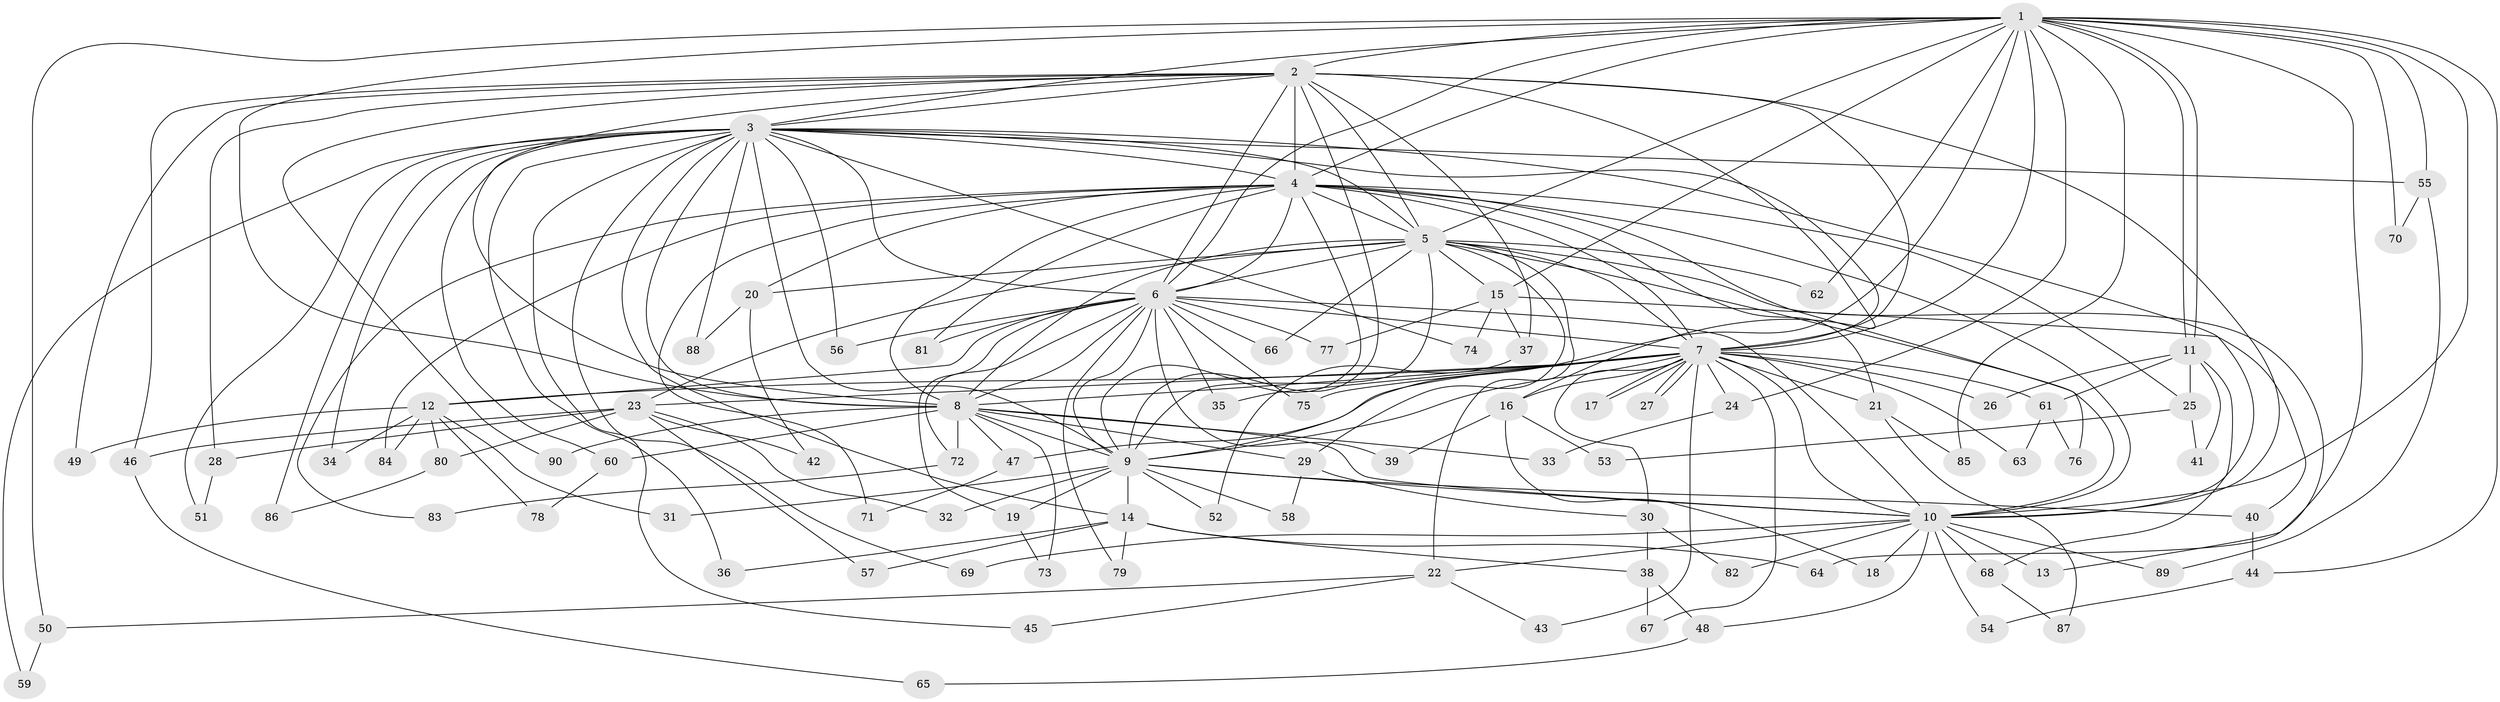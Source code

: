 // coarse degree distribution, {12: 0.022222222222222223, 18: 0.022222222222222223, 2: 0.2222222222222222, 8: 0.044444444444444446, 5: 0.06666666666666667, 3: 0.28888888888888886, 17: 0.044444444444444446, 4: 0.1111111111111111, 15: 0.022222222222222223, 14: 0.044444444444444446, 20: 0.022222222222222223, 1: 0.044444444444444446, 7: 0.022222222222222223, 6: 0.022222222222222223}
// Generated by graph-tools (version 1.1) at 2025/36/03/04/25 23:36:15]
// undirected, 90 vertices, 205 edges
graph export_dot {
  node [color=gray90,style=filled];
  1;
  2;
  3;
  4;
  5;
  6;
  7;
  8;
  9;
  10;
  11;
  12;
  13;
  14;
  15;
  16;
  17;
  18;
  19;
  20;
  21;
  22;
  23;
  24;
  25;
  26;
  27;
  28;
  29;
  30;
  31;
  32;
  33;
  34;
  35;
  36;
  37;
  38;
  39;
  40;
  41;
  42;
  43;
  44;
  45;
  46;
  47;
  48;
  49;
  50;
  51;
  52;
  53;
  54;
  55;
  56;
  57;
  58;
  59;
  60;
  61;
  62;
  63;
  64;
  65;
  66;
  67;
  68;
  69;
  70;
  71;
  72;
  73;
  74;
  75;
  76;
  77;
  78;
  79;
  80;
  81;
  82;
  83;
  84;
  85;
  86;
  87;
  88;
  89;
  90;
  1 -- 2;
  1 -- 3;
  1 -- 4;
  1 -- 5;
  1 -- 6;
  1 -- 7;
  1 -- 8;
  1 -- 9;
  1 -- 10;
  1 -- 11;
  1 -- 11;
  1 -- 15;
  1 -- 24;
  1 -- 44;
  1 -- 50;
  1 -- 55;
  1 -- 62;
  1 -- 64;
  1 -- 70;
  1 -- 85;
  2 -- 3;
  2 -- 4;
  2 -- 5;
  2 -- 6;
  2 -- 7;
  2 -- 8;
  2 -- 9;
  2 -- 10;
  2 -- 16;
  2 -- 28;
  2 -- 37;
  2 -- 46;
  2 -- 49;
  2 -- 90;
  3 -- 4;
  3 -- 5;
  3 -- 6;
  3 -- 7;
  3 -- 8;
  3 -- 9;
  3 -- 10;
  3 -- 14;
  3 -- 34;
  3 -- 36;
  3 -- 45;
  3 -- 51;
  3 -- 55;
  3 -- 56;
  3 -- 59;
  3 -- 60;
  3 -- 69;
  3 -- 74;
  3 -- 86;
  3 -- 88;
  4 -- 5;
  4 -- 6;
  4 -- 7;
  4 -- 8;
  4 -- 9;
  4 -- 10;
  4 -- 20;
  4 -- 21;
  4 -- 25;
  4 -- 71;
  4 -- 76;
  4 -- 81;
  4 -- 83;
  4 -- 84;
  5 -- 6;
  5 -- 7;
  5 -- 8;
  5 -- 9;
  5 -- 10;
  5 -- 13;
  5 -- 15;
  5 -- 20;
  5 -- 22;
  5 -- 23;
  5 -- 29;
  5 -- 62;
  5 -- 66;
  6 -- 7;
  6 -- 8;
  6 -- 9;
  6 -- 10;
  6 -- 12;
  6 -- 19;
  6 -- 35;
  6 -- 39;
  6 -- 56;
  6 -- 66;
  6 -- 72;
  6 -- 75;
  6 -- 77;
  6 -- 79;
  6 -- 81;
  7 -- 8;
  7 -- 9;
  7 -- 10;
  7 -- 12;
  7 -- 16;
  7 -- 17;
  7 -- 17;
  7 -- 21;
  7 -- 23;
  7 -- 24;
  7 -- 26;
  7 -- 27;
  7 -- 27;
  7 -- 30;
  7 -- 35;
  7 -- 43;
  7 -- 47;
  7 -- 61;
  7 -- 63;
  7 -- 67;
  7 -- 75;
  8 -- 9;
  8 -- 10;
  8 -- 29;
  8 -- 33;
  8 -- 47;
  8 -- 60;
  8 -- 72;
  8 -- 73;
  8 -- 90;
  9 -- 10;
  9 -- 14;
  9 -- 19;
  9 -- 31;
  9 -- 32;
  9 -- 40;
  9 -- 52;
  9 -- 58;
  10 -- 13;
  10 -- 18;
  10 -- 22;
  10 -- 48;
  10 -- 54;
  10 -- 68;
  10 -- 69;
  10 -- 82;
  10 -- 89;
  11 -- 25;
  11 -- 26;
  11 -- 41;
  11 -- 61;
  11 -- 68;
  12 -- 31;
  12 -- 34;
  12 -- 49;
  12 -- 78;
  12 -- 80;
  12 -- 84;
  14 -- 36;
  14 -- 38;
  14 -- 57;
  14 -- 64;
  14 -- 79;
  15 -- 37;
  15 -- 40;
  15 -- 74;
  15 -- 77;
  16 -- 18;
  16 -- 39;
  16 -- 53;
  19 -- 73;
  20 -- 42;
  20 -- 88;
  21 -- 85;
  21 -- 87;
  22 -- 43;
  22 -- 45;
  22 -- 50;
  23 -- 28;
  23 -- 32;
  23 -- 42;
  23 -- 46;
  23 -- 57;
  23 -- 80;
  24 -- 33;
  25 -- 41;
  25 -- 53;
  28 -- 51;
  29 -- 30;
  29 -- 58;
  30 -- 38;
  30 -- 82;
  37 -- 52;
  38 -- 48;
  38 -- 67;
  40 -- 44;
  44 -- 54;
  46 -- 65;
  47 -- 71;
  48 -- 65;
  50 -- 59;
  55 -- 70;
  55 -- 89;
  60 -- 78;
  61 -- 63;
  61 -- 76;
  68 -- 87;
  72 -- 83;
  80 -- 86;
}
